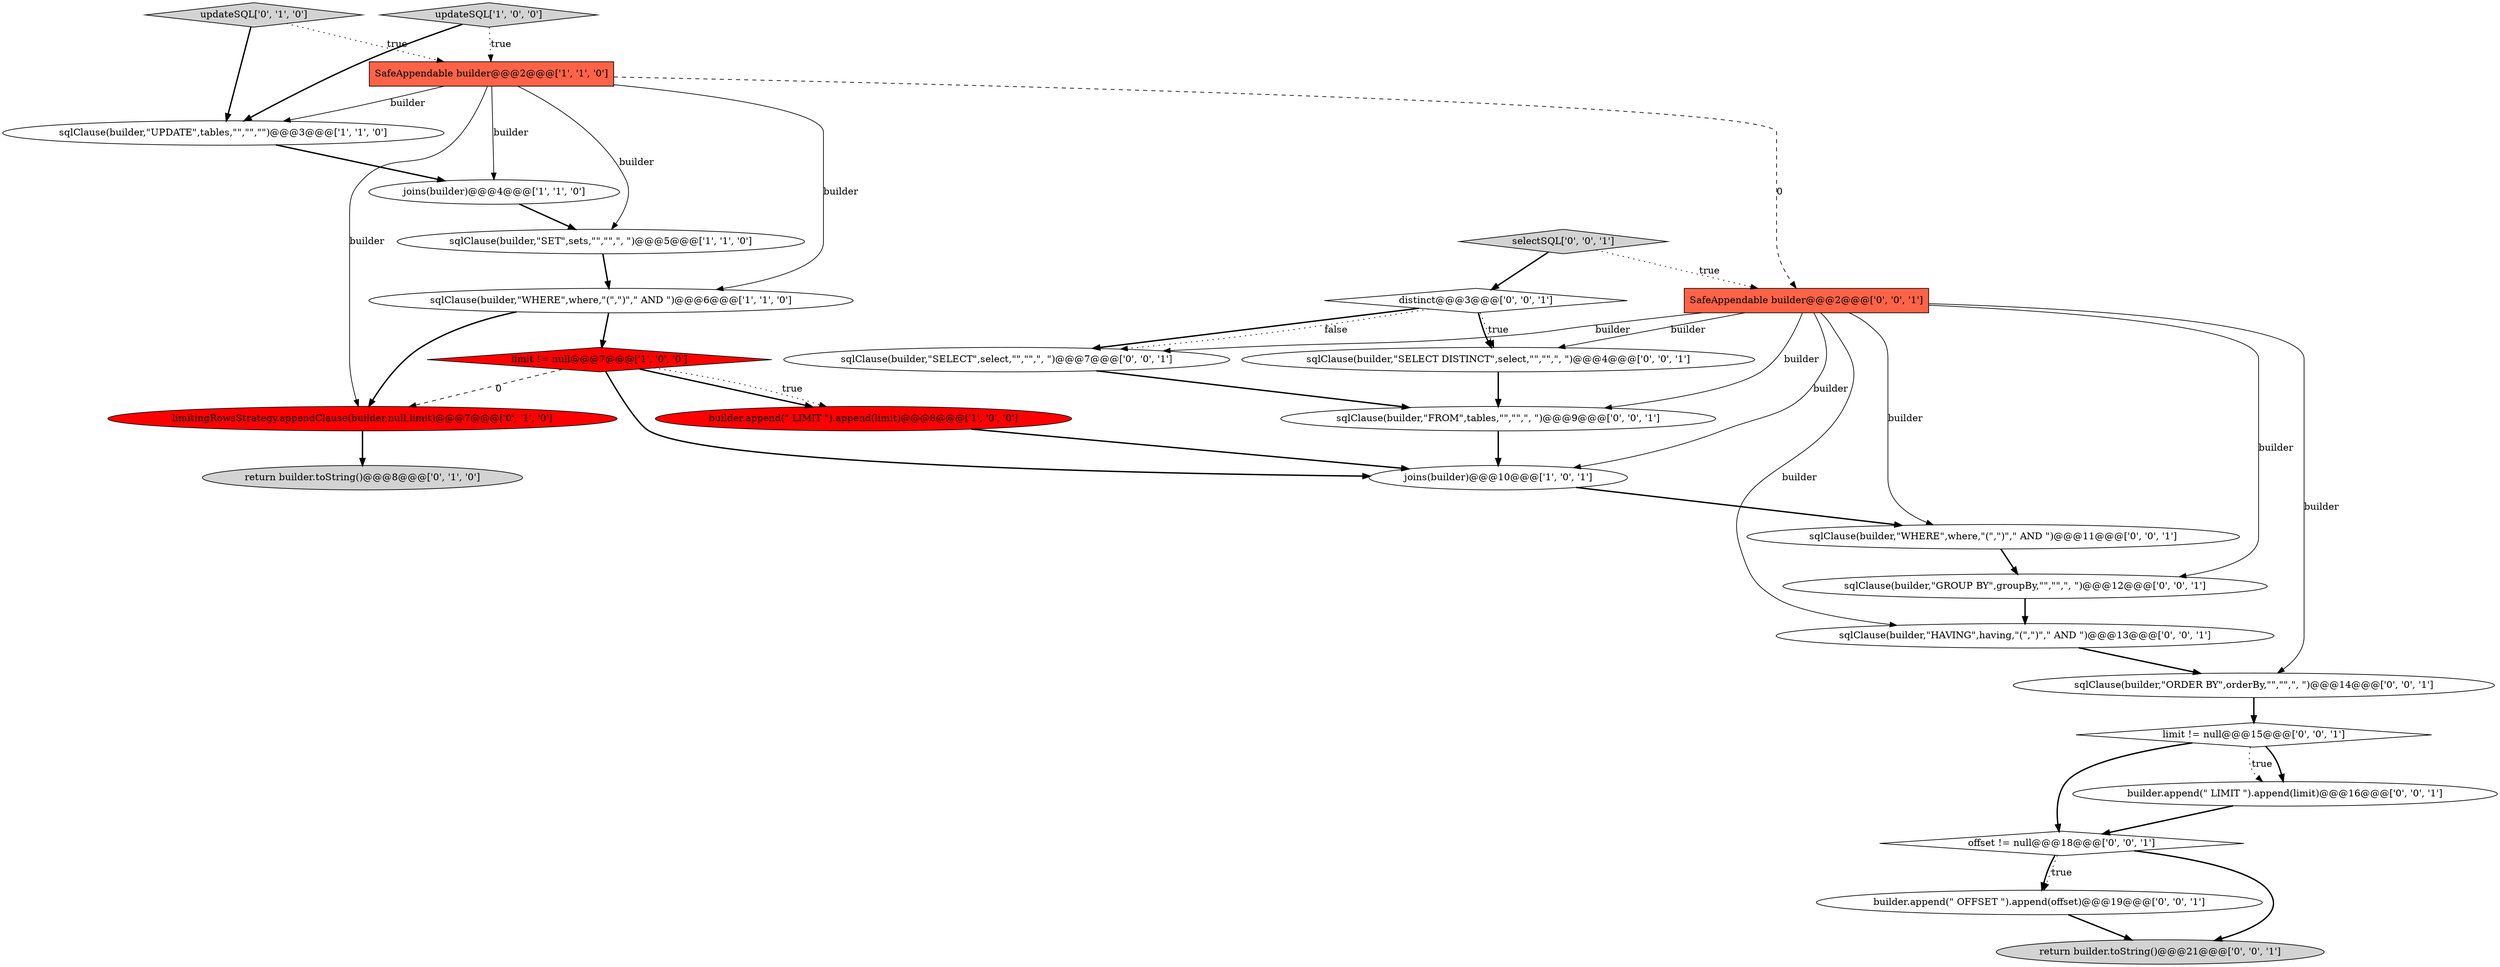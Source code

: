 digraph {
5 [style = filled, label = "sqlClause(builder,\"WHERE\",where,\"(\",\")\",\" AND \")@@@6@@@['1', '1', '0']", fillcolor = white, shape = ellipse image = "AAA0AAABBB1BBB"];
4 [style = filled, label = "joins(builder)@@@4@@@['1', '1', '0']", fillcolor = white, shape = ellipse image = "AAA0AAABBB1BBB"];
25 [style = filled, label = "sqlClause(builder,\"SELECT\",select,\"\",\"\",\", \")@@@7@@@['0', '0', '1']", fillcolor = white, shape = ellipse image = "AAA0AAABBB3BBB"];
17 [style = filled, label = "builder.append(\" OFFSET \").append(offset)@@@19@@@['0', '0', '1']", fillcolor = white, shape = ellipse image = "AAA0AAABBB3BBB"];
8 [style = filled, label = "joins(builder)@@@10@@@['1', '0', '1']", fillcolor = white, shape = ellipse image = "AAA0AAABBB1BBB"];
26 [style = filled, label = "limit != null@@@15@@@['0', '0', '1']", fillcolor = white, shape = diamond image = "AAA0AAABBB3BBB"];
10 [style = filled, label = "updateSQL['0', '1', '0']", fillcolor = lightgray, shape = diamond image = "AAA0AAABBB2BBB"];
13 [style = filled, label = "offset != null@@@18@@@['0', '0', '1']", fillcolor = white, shape = diamond image = "AAA0AAABBB3BBB"];
12 [style = filled, label = "distinct@@@3@@@['0', '0', '1']", fillcolor = white, shape = diamond image = "AAA0AAABBB3BBB"];
22 [style = filled, label = "sqlClause(builder,\"HAVING\",having,\"(\",\")\",\" AND \")@@@13@@@['0', '0', '1']", fillcolor = white, shape = ellipse image = "AAA0AAABBB3BBB"];
24 [style = filled, label = "builder.append(\" LIMIT \").append(limit)@@@16@@@['0', '0', '1']", fillcolor = white, shape = ellipse image = "AAA0AAABBB3BBB"];
18 [style = filled, label = "sqlClause(builder,\"WHERE\",where,\"(\",\")\",\" AND \")@@@11@@@['0', '0', '1']", fillcolor = white, shape = ellipse image = "AAA0AAABBB3BBB"];
3 [style = filled, label = "limit != null@@@7@@@['1', '0', '0']", fillcolor = red, shape = diamond image = "AAA1AAABBB1BBB"];
11 [style = filled, label = "limitingRowsStrategy.appendClause(builder,null,limit)@@@7@@@['0', '1', '0']", fillcolor = red, shape = ellipse image = "AAA1AAABBB2BBB"];
15 [style = filled, label = "sqlClause(builder,\"SELECT DISTINCT\",select,\"\",\"\",\", \")@@@4@@@['0', '0', '1']", fillcolor = white, shape = ellipse image = "AAA0AAABBB3BBB"];
16 [style = filled, label = "sqlClause(builder,\"ORDER BY\",orderBy,\"\",\"\",\", \")@@@14@@@['0', '0', '1']", fillcolor = white, shape = ellipse image = "AAA0AAABBB3BBB"];
19 [style = filled, label = "sqlClause(builder,\"GROUP BY\",groupBy,\"\",\"\",\", \")@@@12@@@['0', '0', '1']", fillcolor = white, shape = ellipse image = "AAA0AAABBB3BBB"];
7 [style = filled, label = "sqlClause(builder,\"UPDATE\",tables,\"\",\"\",\"\")@@@3@@@['1', '1', '0']", fillcolor = white, shape = ellipse image = "AAA0AAABBB1BBB"];
14 [style = filled, label = "SafeAppendable builder@@@2@@@['0', '0', '1']", fillcolor = tomato, shape = box image = "AAA0AAABBB3BBB"];
1 [style = filled, label = "builder.append(\" LIMIT \").append(limit)@@@8@@@['1', '0', '0']", fillcolor = red, shape = ellipse image = "AAA1AAABBB1BBB"];
23 [style = filled, label = "sqlClause(builder,\"FROM\",tables,\"\",\"\",\", \")@@@9@@@['0', '0', '1']", fillcolor = white, shape = ellipse image = "AAA0AAABBB3BBB"];
9 [style = filled, label = "return builder.toString()@@@8@@@['0', '1', '0']", fillcolor = lightgray, shape = ellipse image = "AAA0AAABBB2BBB"];
6 [style = filled, label = "SafeAppendable builder@@@2@@@['1', '1', '0']", fillcolor = tomato, shape = box image = "AAA0AAABBB1BBB"];
21 [style = filled, label = "selectSQL['0', '0', '1']", fillcolor = lightgray, shape = diamond image = "AAA0AAABBB3BBB"];
20 [style = filled, label = "return builder.toString()@@@21@@@['0', '0', '1']", fillcolor = lightgray, shape = ellipse image = "AAA0AAABBB3BBB"];
0 [style = filled, label = "sqlClause(builder,\"SET\",sets,\"\",\"\",\", \")@@@5@@@['1', '1', '0']", fillcolor = white, shape = ellipse image = "AAA0AAABBB1BBB"];
2 [style = filled, label = "updateSQL['1', '0', '0']", fillcolor = lightgray, shape = diamond image = "AAA0AAABBB1BBB"];
5->3 [style = bold, label=""];
15->23 [style = bold, label=""];
13->17 [style = dotted, label="true"];
10->6 [style = dotted, label="true"];
14->22 [style = solid, label="builder"];
14->23 [style = solid, label="builder"];
1->8 [style = bold, label=""];
14->25 [style = solid, label="builder"];
3->1 [style = bold, label=""];
22->16 [style = bold, label=""];
6->11 [style = solid, label="builder"];
25->23 [style = bold, label=""];
8->18 [style = bold, label=""];
12->15 [style = bold, label=""];
18->19 [style = bold, label=""];
16->26 [style = bold, label=""];
12->15 [style = dotted, label="true"];
14->19 [style = solid, label="builder"];
7->4 [style = bold, label=""];
6->14 [style = dashed, label="0"];
23->8 [style = bold, label=""];
11->9 [style = bold, label=""];
26->24 [style = bold, label=""];
14->15 [style = solid, label="builder"];
14->18 [style = solid, label="builder"];
10->7 [style = bold, label=""];
26->13 [style = bold, label=""];
4->0 [style = bold, label=""];
6->7 [style = solid, label="builder"];
21->12 [style = bold, label=""];
6->4 [style = solid, label="builder"];
13->17 [style = bold, label=""];
6->5 [style = solid, label="builder"];
14->16 [style = solid, label="builder"];
2->6 [style = dotted, label="true"];
12->25 [style = bold, label=""];
3->8 [style = bold, label=""];
26->24 [style = dotted, label="true"];
6->0 [style = solid, label="builder"];
21->14 [style = dotted, label="true"];
14->8 [style = solid, label="builder"];
17->20 [style = bold, label=""];
5->11 [style = bold, label=""];
2->7 [style = bold, label=""];
19->22 [style = bold, label=""];
3->1 [style = dotted, label="true"];
3->11 [style = dashed, label="0"];
12->25 [style = dotted, label="false"];
0->5 [style = bold, label=""];
24->13 [style = bold, label=""];
13->20 [style = bold, label=""];
}
